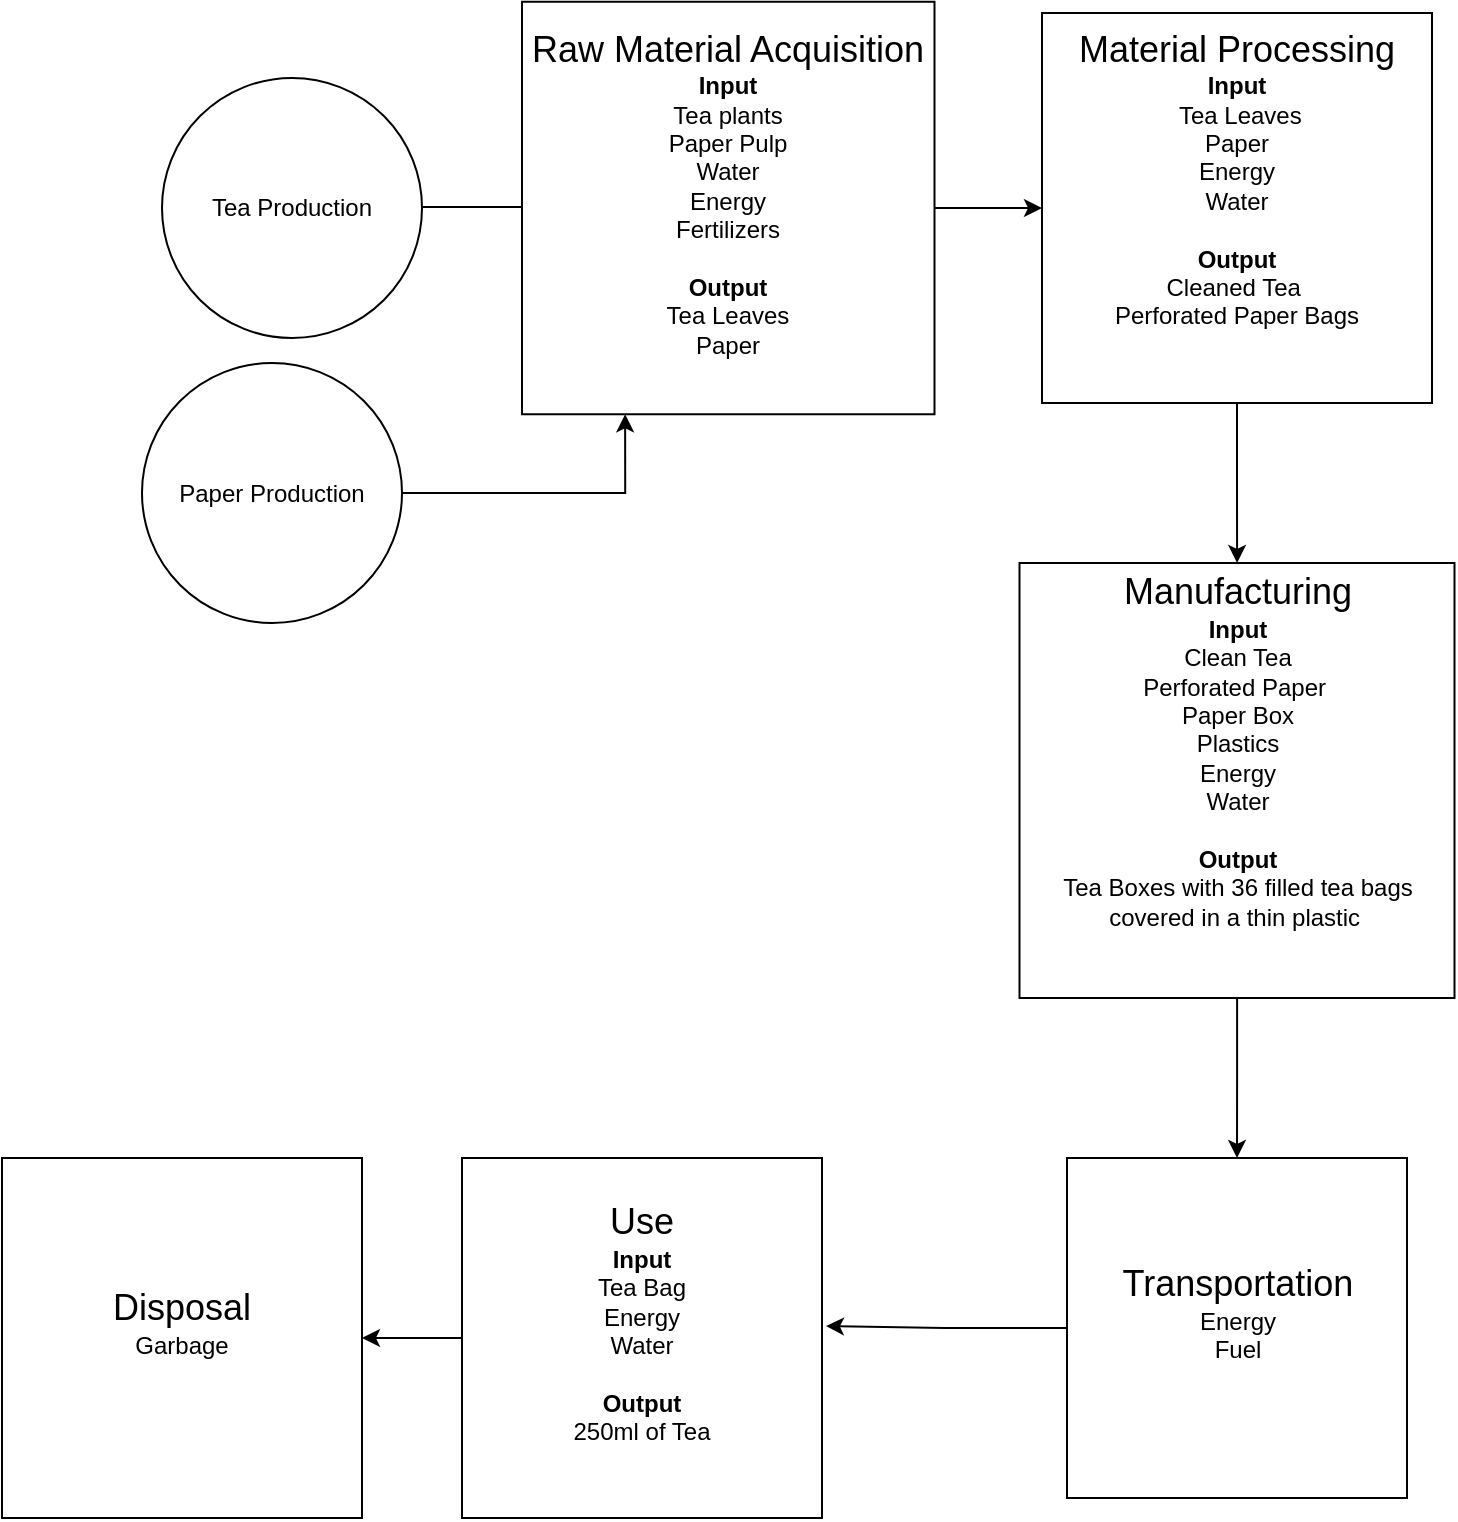 <mxfile version="20.8.20" type="github">
  <diagram name="Page-1" id="2YBvvXClWsGukQMizWep">
    <mxGraphModel dx="1687" dy="860" grid="1" gridSize="10" guides="1" tooltips="1" connect="1" arrows="1" fold="1" page="1" pageScale="1" pageWidth="850" pageHeight="1100" math="0" shadow="0">
      <root>
        <mxCell id="0" />
        <mxCell id="1" parent="0" />
        <mxCell id="XhK5mHDerDay14tQj9GK-1" value="Tea Production" style="ellipse;whiteSpace=wrap;html=1;aspect=fixed;" vertex="1" parent="1">
          <mxGeometry x="100" y="170" width="130" height="130" as="geometry" />
        </mxCell>
        <mxCell id="XhK5mHDerDay14tQj9GK-2" value="" style="endArrow=classic;html=1;rounded=0;" edge="1" parent="1">
          <mxGeometry width="50" height="50" relative="1" as="geometry">
            <mxPoint x="230" y="234.5" as="sourcePoint" />
            <mxPoint x="300" y="234.5" as="targetPoint" />
          </mxGeometry>
        </mxCell>
        <mxCell id="XhK5mHDerDay14tQj9GK-7" style="edgeStyle=orthogonalEdgeStyle;rounded=0;orthogonalLoop=1;jettySize=auto;html=1;exitX=1;exitY=0.5;exitDx=0;exitDy=0;entryX=0;entryY=0.5;entryDx=0;entryDy=0;" edge="1" parent="1" source="XhK5mHDerDay14tQj9GK-3" target="XhK5mHDerDay14tQj9GK-6">
          <mxGeometry relative="1" as="geometry" />
        </mxCell>
        <mxCell id="XhK5mHDerDay14tQj9GK-3" value="&lt;font style=&quot;font-size: 18px;&quot;&gt;Raw Material Acquisition&lt;br&gt;&lt;/font&gt;&lt;b&gt;Input&lt;/b&gt;&lt;br&gt;Tea plants&lt;br&gt;Paper Pulp&lt;br&gt;Water&lt;br&gt;Energy&lt;br&gt;Fertilizers&lt;br&gt;&lt;br&gt;&lt;b&gt;Output&lt;/b&gt;&lt;br&gt;Tea Leaves&lt;br&gt;Paper&lt;br&gt;&amp;nbsp; &amp;nbsp; &amp;nbsp; &amp;nbsp;&amp;nbsp;" style="whiteSpace=wrap;html=1;aspect=fixed;" vertex="1" parent="1">
          <mxGeometry x="280" y="131.88" width="206.25" height="206.25" as="geometry" />
        </mxCell>
        <mxCell id="XhK5mHDerDay14tQj9GK-5" style="edgeStyle=orthogonalEdgeStyle;rounded=0;orthogonalLoop=1;jettySize=auto;html=1;entryX=0.25;entryY=1;entryDx=0;entryDy=0;" edge="1" parent="1" source="XhK5mHDerDay14tQj9GK-4" target="XhK5mHDerDay14tQj9GK-3">
          <mxGeometry relative="1" as="geometry" />
        </mxCell>
        <mxCell id="XhK5mHDerDay14tQj9GK-4" value="Paper Production" style="ellipse;whiteSpace=wrap;html=1;aspect=fixed;" vertex="1" parent="1">
          <mxGeometry x="90" y="312.5" width="130" height="130" as="geometry" />
        </mxCell>
        <mxCell id="XhK5mHDerDay14tQj9GK-9" value="" style="edgeStyle=orthogonalEdgeStyle;rounded=0;orthogonalLoop=1;jettySize=auto;html=1;fontSize=18;" edge="1" parent="1" source="XhK5mHDerDay14tQj9GK-6" target="XhK5mHDerDay14tQj9GK-8">
          <mxGeometry relative="1" as="geometry" />
        </mxCell>
        <mxCell id="XhK5mHDerDay14tQj9GK-6" value="&lt;font style=&quot;font-size: 18px;&quot;&gt;Material Processing&lt;/font&gt;&lt;br&gt;&lt;b&gt;Input&lt;/b&gt;&lt;br&gt;&amp;nbsp;Tea Leaves&lt;br&gt;&amp;nbsp;Paper&amp;nbsp;&lt;br&gt;Energy&lt;br&gt;Water&lt;br&gt;&lt;br&gt;&lt;b&gt;Output&lt;/b&gt;&lt;br&gt;Cleaned Tea&amp;nbsp;&lt;br&gt;Perforated Paper Bags&lt;br&gt;&lt;br&gt;&amp;nbsp; &amp;nbsp; &amp;nbsp; &amp;nbsp;" style="whiteSpace=wrap;html=1;aspect=fixed;" vertex="1" parent="1">
          <mxGeometry x="540" y="137.5" width="195" height="195" as="geometry" />
        </mxCell>
        <mxCell id="XhK5mHDerDay14tQj9GK-12" value="" style="edgeStyle=orthogonalEdgeStyle;rounded=0;orthogonalLoop=1;jettySize=auto;html=1;fontSize=18;" edge="1" parent="1" source="XhK5mHDerDay14tQj9GK-8" target="XhK5mHDerDay14tQj9GK-11">
          <mxGeometry relative="1" as="geometry" />
        </mxCell>
        <mxCell id="XhK5mHDerDay14tQj9GK-8" value="&lt;font style=&quot;font-size: 18px;&quot;&gt;Manufacturing&lt;/font&gt;&lt;br&gt;&lt;b&gt;Input&lt;/b&gt;&lt;br&gt;Clean Tea&lt;br&gt;Perforated Paper&amp;nbsp;&lt;br&gt;Paper Box&lt;br&gt;Plastics&lt;br&gt;Energy&lt;br&gt;Water&lt;br&gt;&lt;br&gt;&lt;b&gt;Output&lt;br&gt;&lt;/b&gt;Tea Boxes with 36 filled tea bags covered in a thin plastic&amp;nbsp;&lt;br&gt;&lt;br&gt;&amp;nbsp; &amp;nbsp; &amp;nbsp; &amp;nbsp;" style="whiteSpace=wrap;html=1;aspect=fixed;" vertex="1" parent="1">
          <mxGeometry x="528.75" y="412.5" width="217.5" height="217.5" as="geometry" />
        </mxCell>
        <mxCell id="XhK5mHDerDay14tQj9GK-16" style="edgeStyle=orthogonalEdgeStyle;rounded=0;orthogonalLoop=1;jettySize=auto;html=1;exitX=0;exitY=0.5;exitDx=0;exitDy=0;entryX=1.011;entryY=0.467;entryDx=0;entryDy=0;entryPerimeter=0;fontSize=18;" edge="1" parent="1" source="XhK5mHDerDay14tQj9GK-11" target="XhK5mHDerDay14tQj9GK-14">
          <mxGeometry relative="1" as="geometry" />
        </mxCell>
        <mxCell id="XhK5mHDerDay14tQj9GK-11" value="&lt;span style=&quot;font-size: 18px;&quot;&gt;Transportation&lt;/span&gt;&lt;br&gt;Energy&lt;br&gt;Fuel&lt;br&gt;&amp;nbsp; &amp;nbsp; &amp;nbsp; &amp;nbsp;" style="whiteSpace=wrap;html=1;aspect=fixed;" vertex="1" parent="1">
          <mxGeometry x="552.5" y="710" width="170" height="170" as="geometry" />
        </mxCell>
        <mxCell id="XhK5mHDerDay14tQj9GK-19" value="" style="edgeStyle=orthogonalEdgeStyle;rounded=0;orthogonalLoop=1;jettySize=auto;html=1;fontSize=18;" edge="1" parent="1" source="XhK5mHDerDay14tQj9GK-14" target="XhK5mHDerDay14tQj9GK-18">
          <mxGeometry relative="1" as="geometry" />
        </mxCell>
        <mxCell id="XhK5mHDerDay14tQj9GK-14" value="&lt;font style=&quot;font-size: 18px;&quot;&gt;Use&lt;/font&gt;&lt;br&gt;&lt;b&gt;Input&lt;/b&gt;&lt;br&gt;Tea Bag&lt;br&gt;Energy&lt;br&gt;Water&lt;br&gt;&lt;br&gt;&lt;b&gt;Output&lt;br&gt;&lt;/b&gt;250ml of Tea&lt;br&gt;&amp;nbsp; &amp;nbsp; &amp;nbsp; &amp;nbsp;" style="whiteSpace=wrap;html=1;aspect=fixed;" vertex="1" parent="1">
          <mxGeometry x="250" y="710" width="180" height="180" as="geometry" />
        </mxCell>
        <mxCell id="XhK5mHDerDay14tQj9GK-18" value="&lt;span style=&quot;font-size: 18px;&quot;&gt;Disposal&lt;/span&gt;&lt;br&gt;Garbage&lt;br&gt;&amp;nbsp; &amp;nbsp; &amp;nbsp; &amp;nbsp;" style="whiteSpace=wrap;html=1;aspect=fixed;" vertex="1" parent="1">
          <mxGeometry x="20" y="710" width="180" height="180" as="geometry" />
        </mxCell>
      </root>
    </mxGraphModel>
  </diagram>
</mxfile>
